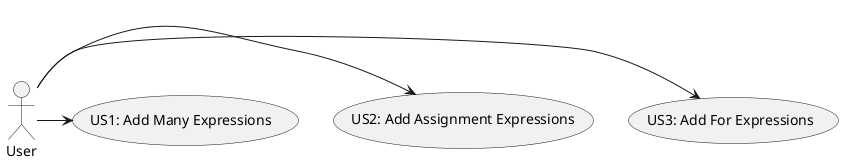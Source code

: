 @startuml us

skinparam monochrome true
skinparam shadowing false
hide footbox

User -> (US3: Add For Expressions)
User -> (US2: Add Assignment Expressions)
User -> (US1: Add Many Expressions )

@enduml